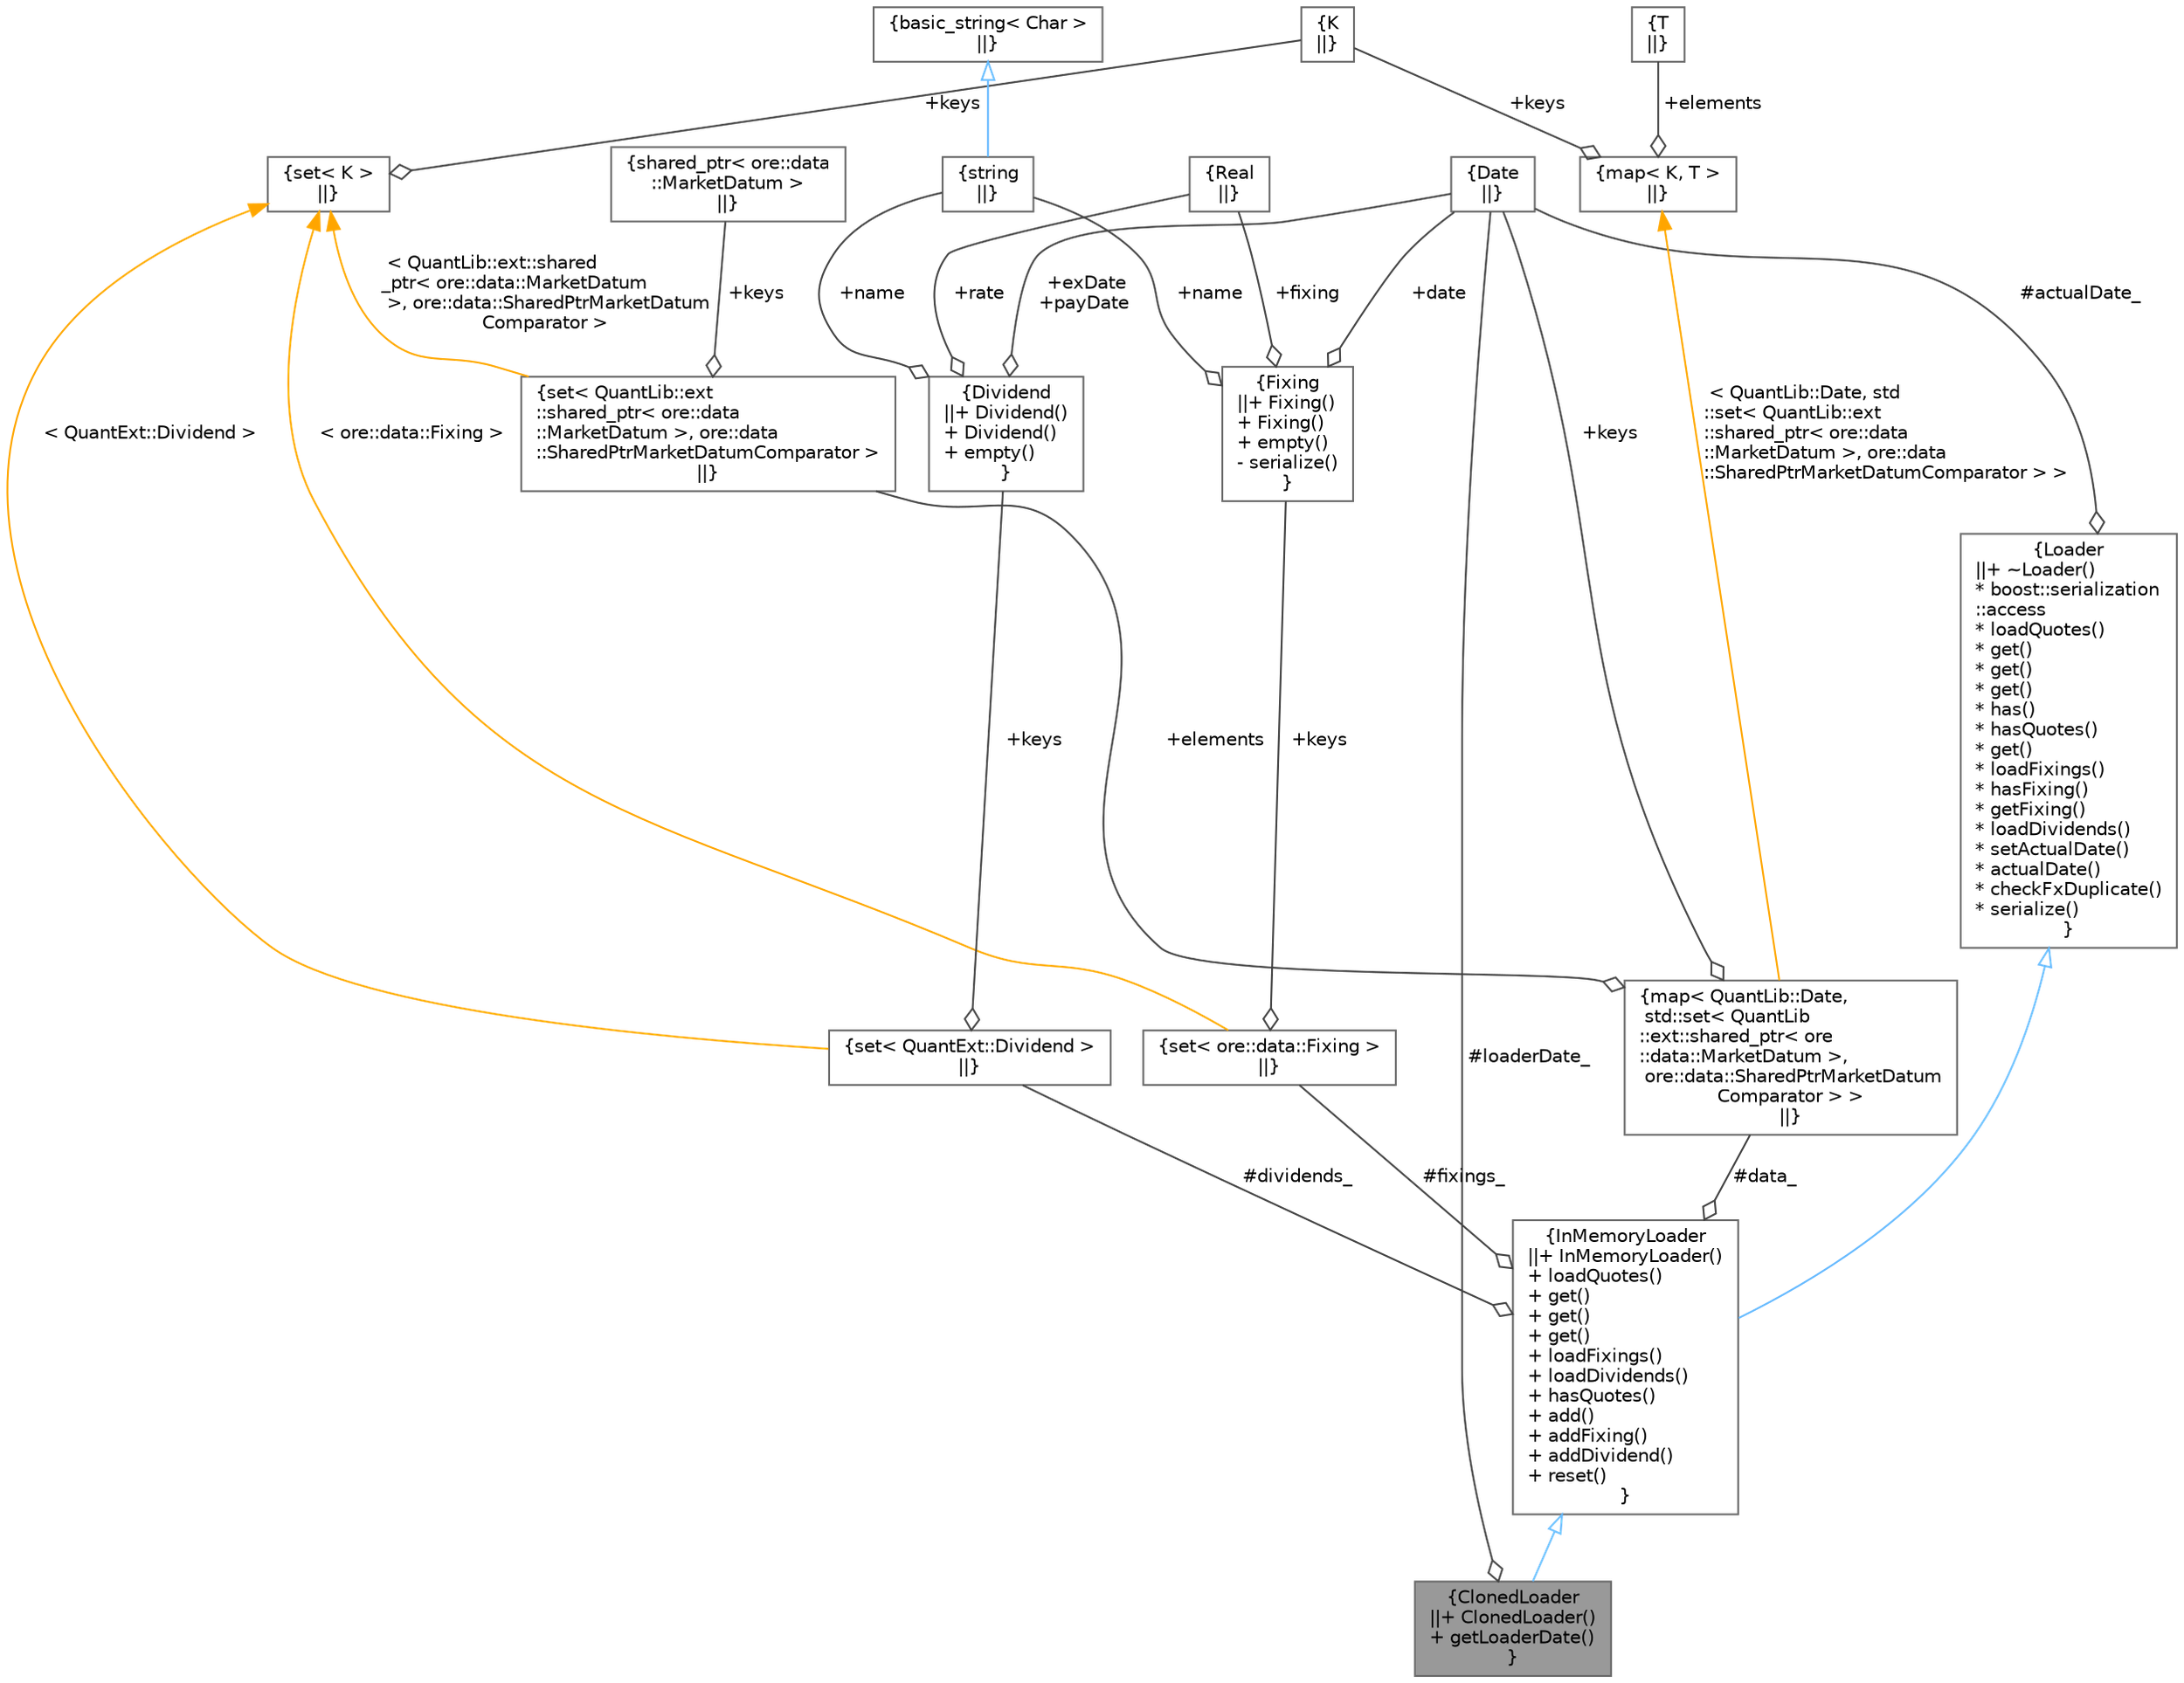 digraph "ClonedLoader"
{
 // INTERACTIVE_SVG=YES
 // LATEX_PDF_SIZE
  bgcolor="transparent";
  edge [fontname=Helvetica,fontsize=10,labelfontname=Helvetica,labelfontsize=10];
  node [fontname=Helvetica,fontsize=10,shape=box,height=0.2,width=0.4];
  Node1 [label="{ClonedLoader\n||+ ClonedLoader()\l+ getLoaderDate()\l}",height=0.2,width=0.4,color="gray40", fillcolor="grey60", style="filled", fontcolor="black",tooltip=" "];
  Node2 -> Node1 [dir="back",color="steelblue1",style="solid",arrowtail="onormal"];
  Node2 [label="{InMemoryLoader\n||+ InMemoryLoader()\l+ loadQuotes()\l+ get()\l+ get()\l+ get()\l+ loadFixings()\l+ loadDividends()\l+ hasQuotes()\l+ add()\l+ addFixing()\l+ addDividend()\l+ reset()\l}",height=0.2,width=0.4,color="gray40", fillcolor="white", style="filled",URL="$classore_1_1data_1_1_in_memory_loader.html",tooltip=" "];
  Node3 -> Node2 [dir="back",color="steelblue1",style="solid",arrowtail="onormal"];
  Node3 [label="{Loader\n||+ ~Loader()\l* boost::serialization\l::access\l* loadQuotes()\l* get()\l* get()\l* get()\l* has()\l* hasQuotes()\l* get()\l* loadFixings()\l* hasFixing()\l* getFixing()\l* loadDividends()\l* setActualDate()\l* actualDate()\l* checkFxDuplicate()\l* serialize()\l}",height=0.2,width=0.4,color="gray40", fillcolor="white", style="filled",URL="$classore_1_1data_1_1_loader.html",tooltip="Market data loader base class."];
  Node4 -> Node3 [color="grey25",style="solid",label=" #actualDate_" ,arrowhead="odiamond"];
  Node4 [label="{Date\n||}",height=0.2,width=0.4,color="gray40", fillcolor="white", style="filled",tooltip=" "];
  Node5 -> Node2 [color="grey25",style="solid",label=" #data_" ,arrowhead="odiamond"];
  Node5 [label="{map\< QuantLib::Date,\l std::set\< QuantLib\l::ext::shared_ptr\< ore\l::data::MarketDatum \>,\l ore::data::SharedPtrMarketDatum\lComparator \> \>\n||}",height=0.2,width=0.4,color="gray40", fillcolor="white", style="filled",tooltip=" "];
  Node4 -> Node5 [color="grey25",style="solid",label=" +keys" ,arrowhead="odiamond"];
  Node6 -> Node5 [color="grey25",style="solid",label=" +elements" ,arrowhead="odiamond"];
  Node6 [label="{set\< QuantLib::ext\l::shared_ptr\< ore::data\l::MarketDatum \>, ore::data\l::SharedPtrMarketDatumComparator \>\n||}",height=0.2,width=0.4,color="gray40", fillcolor="white", style="filled",tooltip=" "];
  Node7 -> Node6 [color="grey25",style="solid",label=" +keys" ,arrowhead="odiamond"];
  Node7 [label="{shared_ptr\< ore::data\l::MarketDatum \>\n||}",height=0.2,width=0.4,color="gray40", fillcolor="white", style="filled",tooltip=" "];
  Node8 -> Node6 [dir="back",color="orange",style="solid",label=" \< QuantLib::ext::shared\l_ptr\< ore::data::MarketDatum\l \>, ore::data::SharedPtrMarketDatum\lComparator \>" ];
  Node8 [label="{set\< K \>\n||}",height=0.2,width=0.4,color="gray40", fillcolor="white", style="filled",tooltip=" "];
  Node9 -> Node8 [color="grey25",style="solid",label=" +keys" ,arrowhead="odiamond"];
  Node9 [label="{K\n||}",height=0.2,width=0.4,color="gray40", fillcolor="white", style="filled",tooltip=" "];
  Node10 -> Node5 [dir="back",color="orange",style="solid",label=" \< QuantLib::Date, std\l::set\< QuantLib::ext\l::shared_ptr\< ore::data\l::MarketDatum \>, ore::data\l::SharedPtrMarketDatumComparator \> \>" ];
  Node10 [label="{map\< K, T \>\n||}",height=0.2,width=0.4,color="gray40", fillcolor="white", style="filled",tooltip=" "];
  Node9 -> Node10 [color="grey25",style="solid",label=" +keys" ,arrowhead="odiamond"];
  Node11 -> Node10 [color="grey25",style="solid",label=" +elements" ,arrowhead="odiamond"];
  Node11 [label="{T\n||}",height=0.2,width=0.4,color="gray40", fillcolor="white", style="filled",tooltip=" "];
  Node12 -> Node2 [color="grey25",style="solid",label=" #fixings_" ,arrowhead="odiamond"];
  Node12 [label="{set\< ore::data::Fixing \>\n||}",height=0.2,width=0.4,color="gray40", fillcolor="white", style="filled",tooltip=" "];
  Node13 -> Node12 [color="grey25",style="solid",label=" +keys" ,arrowhead="odiamond"];
  Node13 [label="{Fixing\n||+ Fixing()\l+ Fixing()\l+ empty()\l- serialize()\l}",height=0.2,width=0.4,color="gray40", fillcolor="white", style="filled",URL="$structore_1_1data_1_1_fixing.html",tooltip="Fixing data structure."];
  Node4 -> Node13 [color="grey25",style="solid",label=" +date" ,arrowhead="odiamond"];
  Node14 -> Node13 [color="grey25",style="solid",label=" +name" ,arrowhead="odiamond"];
  Node14 [label="{string\n||}",height=0.2,width=0.4,color="gray40", fillcolor="white", style="filled",tooltip=" "];
  Node15 -> Node14 [dir="back",color="steelblue1",style="solid",arrowtail="onormal"];
  Node15 [label="{basic_string\< Char \>\n||}",height=0.2,width=0.4,color="gray40", fillcolor="white", style="filled",tooltip=" "];
  Node16 -> Node13 [color="grey25",style="solid",label=" +fixing" ,arrowhead="odiamond"];
  Node16 [label="{Real\n||}",height=0.2,width=0.4,color="gray40", fillcolor="white", style="filled",tooltip=" "];
  Node8 -> Node12 [dir="back",color="orange",style="solid",label=" \< ore::data::Fixing \>" ];
  Node17 -> Node2 [color="grey25",style="solid",label=" #dividends_" ,arrowhead="odiamond"];
  Node17 [label="{set\< QuantExt::Dividend \>\n||}",height=0.2,width=0.4,color="gray40", fillcolor="white", style="filled",tooltip=" "];
  Node18 -> Node17 [color="grey25",style="solid",label=" +keys" ,arrowhead="odiamond"];
  Node18 [label="{Dividend\n||+ Dividend()\l+ Dividend()\l+ empty()\l}",height=0.2,width=0.4,color="gray40", fillcolor="white", style="filled",URL="C:/dev/ORE/documentation/QuantExt/doc/quantext.tag$struct_quant_ext_1_1_dividend.html",tooltip=" "];
  Node4 -> Node18 [color="grey25",style="solid",label=" +exDate\n+payDate" ,arrowhead="odiamond"];
  Node14 -> Node18 [color="grey25",style="solid",label=" +name" ,arrowhead="odiamond"];
  Node16 -> Node18 [color="grey25",style="solid",label=" +rate" ,arrowhead="odiamond"];
  Node8 -> Node17 [dir="back",color="orange",style="solid",label=" \< QuantExt::Dividend \>" ];
  Node4 -> Node1 [color="grey25",style="solid",label=" #loaderDate_" ,arrowhead="odiamond"];
}
